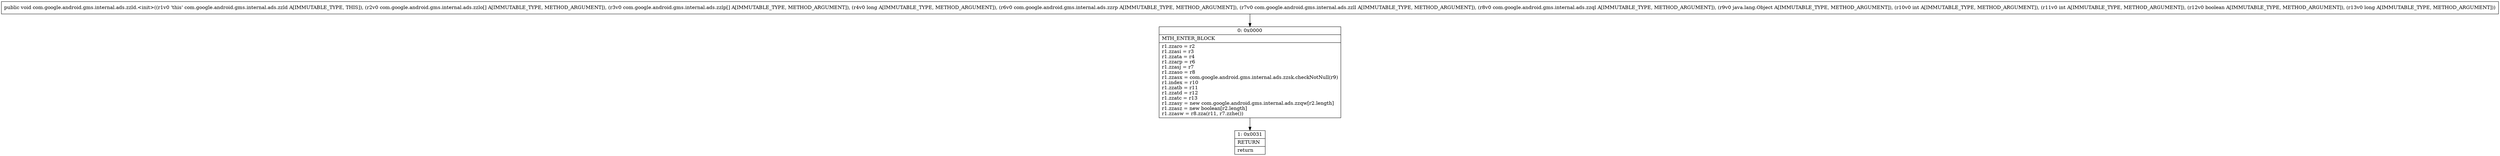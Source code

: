 digraph "CFG forcom.google.android.gms.internal.ads.zzld.\<init\>([Lcom\/google\/android\/gms\/internal\/ads\/zzlo;[Lcom\/google\/android\/gms\/internal\/ads\/zzlp;JLcom\/google\/android\/gms\/internal\/ads\/zzrp;Lcom\/google\/android\/gms\/internal\/ads\/zzll;Lcom\/google\/android\/gms\/internal\/ads\/zzql;Ljava\/lang\/Object;IIZJ)V" {
Node_0 [shape=record,label="{0\:\ 0x0000|MTH_ENTER_BLOCK\l|r1.zzaro = r2\lr1.zzasi = r3\lr1.zzata = r4\lr1.zzarp = r6\lr1.zzasj = r7\lr1.zzaso = r8\lr1.zzasx = com.google.android.gms.internal.ads.zzsk.checkNotNull(r9)\lr1.index = r10\lr1.zzatb = r11\lr1.zzatd = r12\lr1.zzatc = r13\lr1.zzasy = new com.google.android.gms.internal.ads.zzqw[r2.length]\lr1.zzasz = new boolean[r2.length]\lr1.zzasw = r8.zza(r11, r7.zzhe())\l}"];
Node_1 [shape=record,label="{1\:\ 0x0031|RETURN\l|return\l}"];
MethodNode[shape=record,label="{public void com.google.android.gms.internal.ads.zzld.\<init\>((r1v0 'this' com.google.android.gms.internal.ads.zzld A[IMMUTABLE_TYPE, THIS]), (r2v0 com.google.android.gms.internal.ads.zzlo[] A[IMMUTABLE_TYPE, METHOD_ARGUMENT]), (r3v0 com.google.android.gms.internal.ads.zzlp[] A[IMMUTABLE_TYPE, METHOD_ARGUMENT]), (r4v0 long A[IMMUTABLE_TYPE, METHOD_ARGUMENT]), (r6v0 com.google.android.gms.internal.ads.zzrp A[IMMUTABLE_TYPE, METHOD_ARGUMENT]), (r7v0 com.google.android.gms.internal.ads.zzll A[IMMUTABLE_TYPE, METHOD_ARGUMENT]), (r8v0 com.google.android.gms.internal.ads.zzql A[IMMUTABLE_TYPE, METHOD_ARGUMENT]), (r9v0 java.lang.Object A[IMMUTABLE_TYPE, METHOD_ARGUMENT]), (r10v0 int A[IMMUTABLE_TYPE, METHOD_ARGUMENT]), (r11v0 int A[IMMUTABLE_TYPE, METHOD_ARGUMENT]), (r12v0 boolean A[IMMUTABLE_TYPE, METHOD_ARGUMENT]), (r13v0 long A[IMMUTABLE_TYPE, METHOD_ARGUMENT])) }"];
MethodNode -> Node_0;
Node_0 -> Node_1;
}


